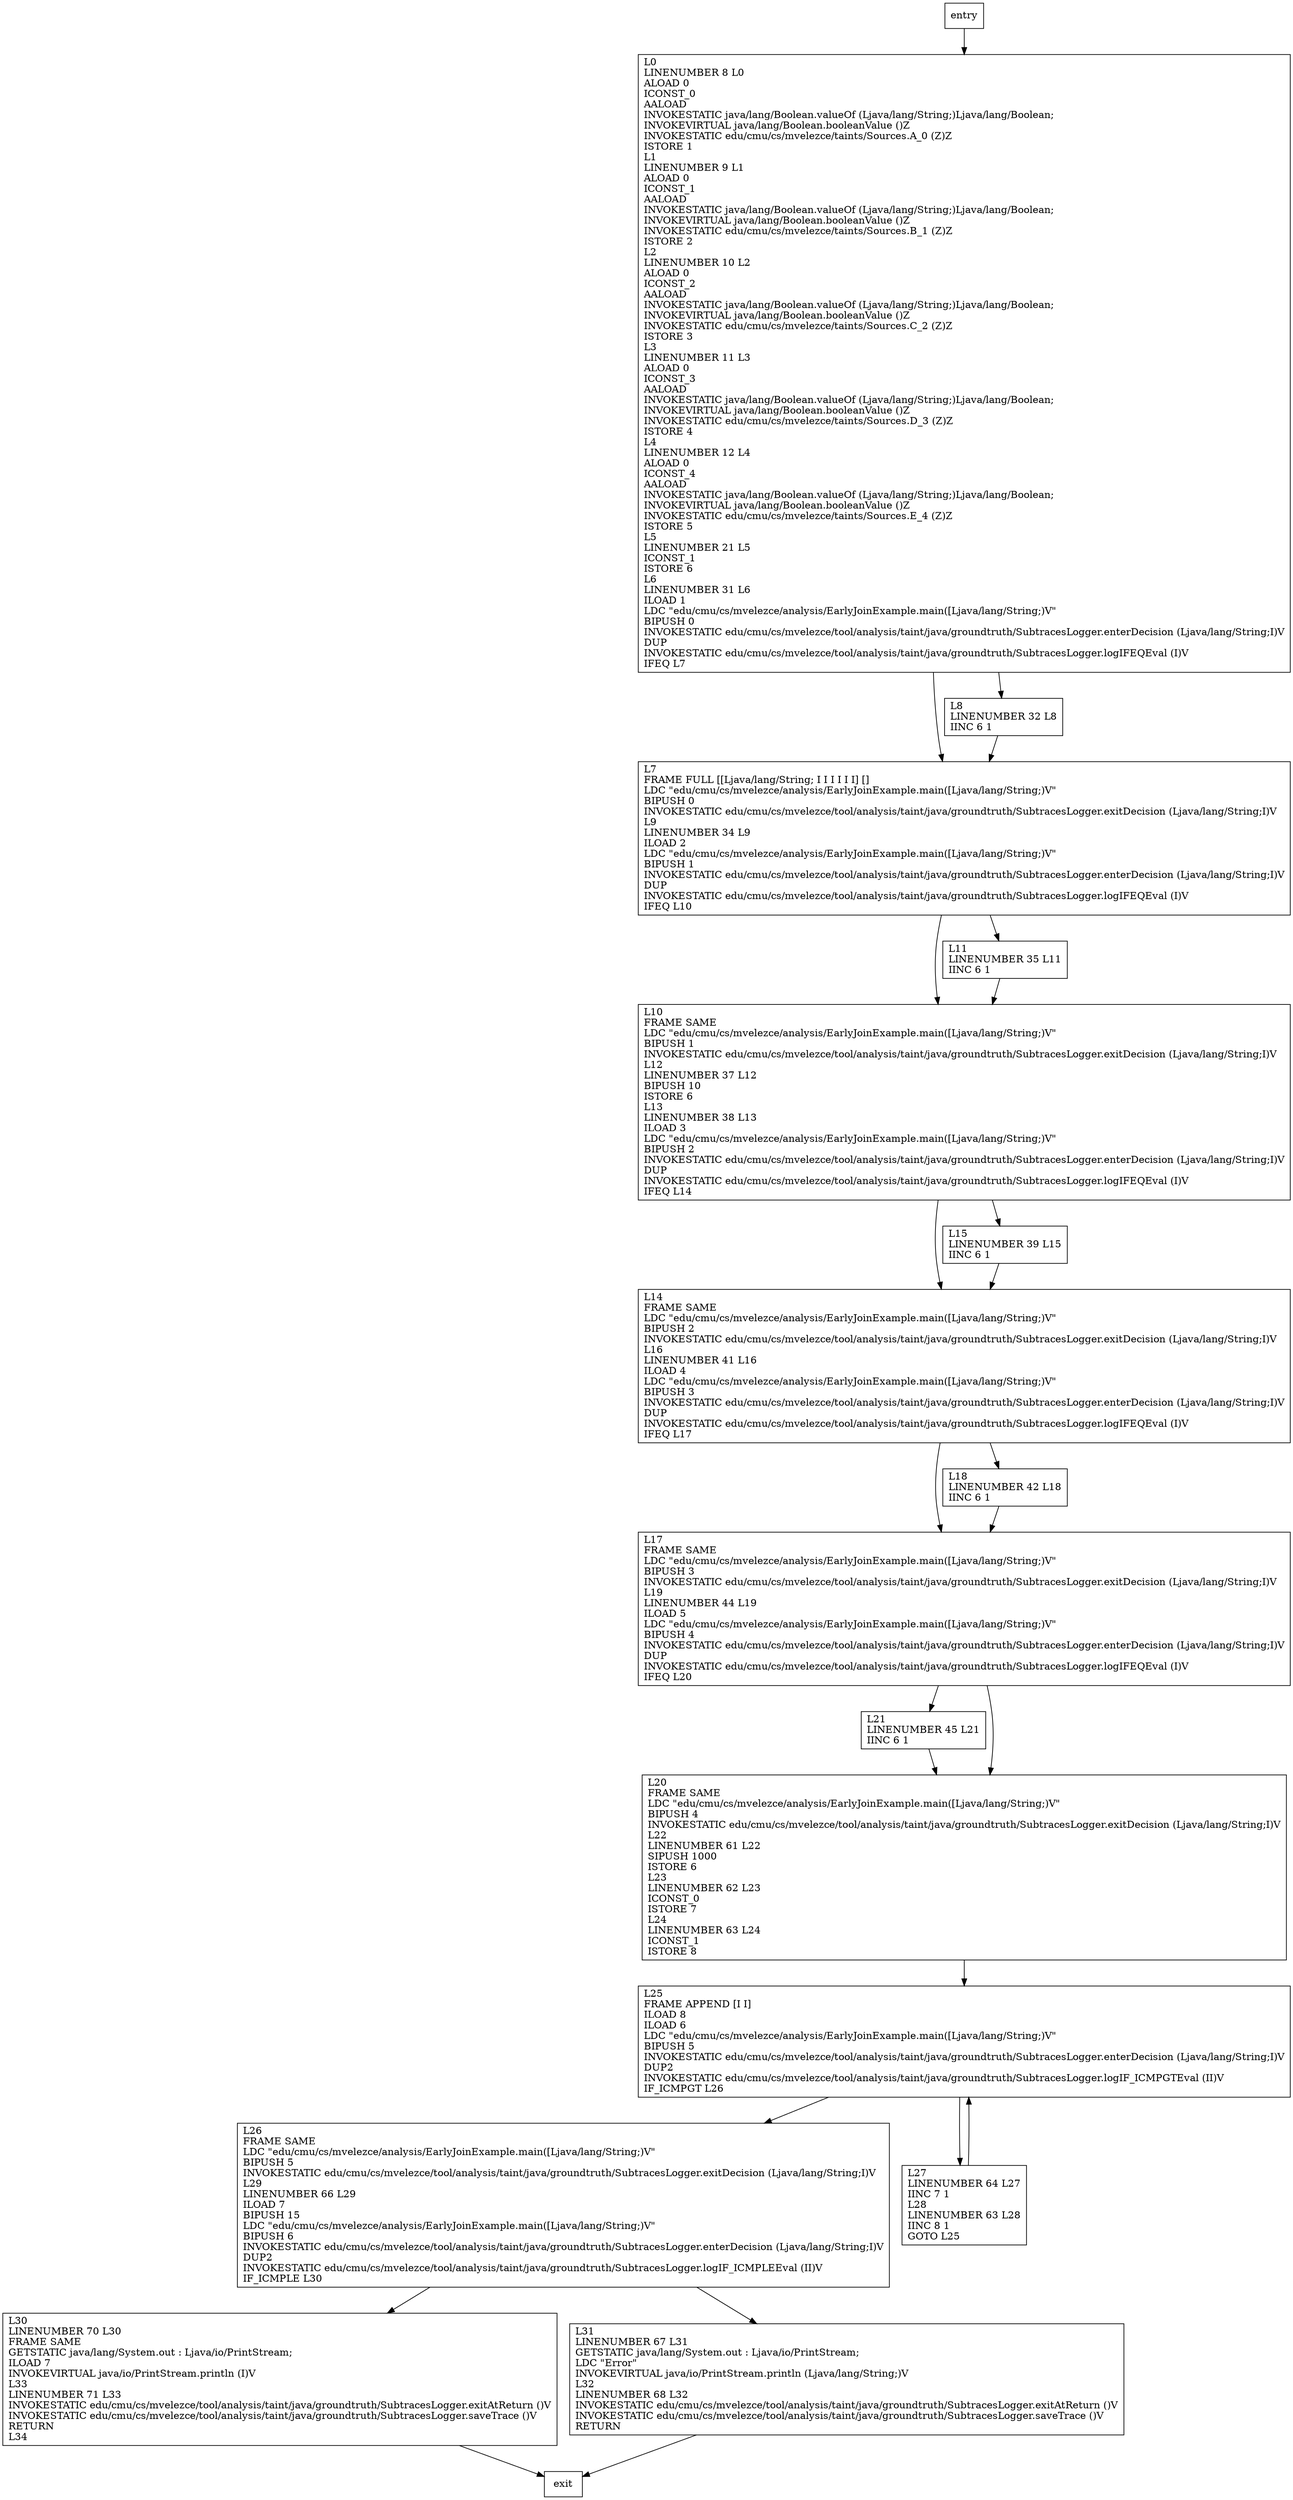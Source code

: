 digraph main {
node [shape=record];
495994423 [label="L30\lLINENUMBER 70 L30\lFRAME SAME\lGETSTATIC java/lang/System.out : Ljava/io/PrintStream;\lILOAD 7\lINVOKEVIRTUAL java/io/PrintStream.println (I)V\lL33\lLINENUMBER 71 L33\lINVOKESTATIC edu/cmu/cs/mvelezce/tool/analysis/taint/java/groundtruth/SubtracesLogger.exitAtReturn ()V\lINVOKESTATIC edu/cmu/cs/mvelezce/tool/analysis/taint/java/groundtruth/SubtracesLogger.saveTrace ()V\lRETURN\lL34\l"];
351285400 [label="L26\lFRAME SAME\lLDC \"edu/cmu/cs/mvelezce/analysis/EarlyJoinExample.main([Ljava/lang/String;)V\"\lBIPUSH 5\lINVOKESTATIC edu/cmu/cs/mvelezce/tool/analysis/taint/java/groundtruth/SubtracesLogger.exitDecision (Ljava/lang/String;I)V\lL29\lLINENUMBER 66 L29\lILOAD 7\lBIPUSH 15\lLDC \"edu/cmu/cs/mvelezce/analysis/EarlyJoinExample.main([Ljava/lang/String;)V\"\lBIPUSH 6\lINVOKESTATIC edu/cmu/cs/mvelezce/tool/analysis/taint/java/groundtruth/SubtracesLogger.enterDecision (Ljava/lang/String;I)V\lDUP2\lINVOKESTATIC edu/cmu/cs/mvelezce/tool/analysis/taint/java/groundtruth/SubtracesLogger.logIF_ICMPLEEval (II)V\lIF_ICMPLE L30\l"];
230975766 [label="L7\lFRAME FULL [[Ljava/lang/String; I I I I I I] []\lLDC \"edu/cmu/cs/mvelezce/analysis/EarlyJoinExample.main([Ljava/lang/String;)V\"\lBIPUSH 0\lINVOKESTATIC edu/cmu/cs/mvelezce/tool/analysis/taint/java/groundtruth/SubtracesLogger.exitDecision (Ljava/lang/String;I)V\lL9\lLINENUMBER 34 L9\lILOAD 2\lLDC \"edu/cmu/cs/mvelezce/analysis/EarlyJoinExample.main([Ljava/lang/String;)V\"\lBIPUSH 1\lINVOKESTATIC edu/cmu/cs/mvelezce/tool/analysis/taint/java/groundtruth/SubtracesLogger.enterDecision (Ljava/lang/String;I)V\lDUP\lINVOKESTATIC edu/cmu/cs/mvelezce/tool/analysis/taint/java/groundtruth/SubtracesLogger.logIFEQEval (I)V\lIFEQ L10\l"];
1333548034 [label="L17\lFRAME SAME\lLDC \"edu/cmu/cs/mvelezce/analysis/EarlyJoinExample.main([Ljava/lang/String;)V\"\lBIPUSH 3\lINVOKESTATIC edu/cmu/cs/mvelezce/tool/analysis/taint/java/groundtruth/SubtracesLogger.exitDecision (Ljava/lang/String;I)V\lL19\lLINENUMBER 44 L19\lILOAD 5\lLDC \"edu/cmu/cs/mvelezce/analysis/EarlyJoinExample.main([Ljava/lang/String;)V\"\lBIPUSH 4\lINVOKESTATIC edu/cmu/cs/mvelezce/tool/analysis/taint/java/groundtruth/SubtracesLogger.enterDecision (Ljava/lang/String;I)V\lDUP\lINVOKESTATIC edu/cmu/cs/mvelezce/tool/analysis/taint/java/groundtruth/SubtracesLogger.logIFEQEval (I)V\lIFEQ L20\l"];
680269477 [label="L8\lLINENUMBER 32 L8\lIINC 6 1\l"];
1025466899 [label="L14\lFRAME SAME\lLDC \"edu/cmu/cs/mvelezce/analysis/EarlyJoinExample.main([Ljava/lang/String;)V\"\lBIPUSH 2\lINVOKESTATIC edu/cmu/cs/mvelezce/tool/analysis/taint/java/groundtruth/SubtracesLogger.exitDecision (Ljava/lang/String;I)V\lL16\lLINENUMBER 41 L16\lILOAD 4\lLDC \"edu/cmu/cs/mvelezce/analysis/EarlyJoinExample.main([Ljava/lang/String;)V\"\lBIPUSH 3\lINVOKESTATIC edu/cmu/cs/mvelezce/tool/analysis/taint/java/groundtruth/SubtracesLogger.enterDecision (Ljava/lang/String;I)V\lDUP\lINVOKESTATIC edu/cmu/cs/mvelezce/tool/analysis/taint/java/groundtruth/SubtracesLogger.logIFEQEval (I)V\lIFEQ L17\l"];
1678916685 [label="L25\lFRAME APPEND [I I]\lILOAD 8\lILOAD 6\lLDC \"edu/cmu/cs/mvelezce/analysis/EarlyJoinExample.main([Ljava/lang/String;)V\"\lBIPUSH 5\lINVOKESTATIC edu/cmu/cs/mvelezce/tool/analysis/taint/java/groundtruth/SubtracesLogger.enterDecision (Ljava/lang/String;I)V\lDUP2\lINVOKESTATIC edu/cmu/cs/mvelezce/tool/analysis/taint/java/groundtruth/SubtracesLogger.logIF_ICMPGTEval (II)V\lIF_ICMPGT L26\l"];
1239661879 [label="L21\lLINENUMBER 45 L21\lIINC 6 1\l"];
331163051 [label="L15\lLINENUMBER 39 L15\lIINC 6 1\l"];
1531717977 [label="L10\lFRAME SAME\lLDC \"edu/cmu/cs/mvelezce/analysis/EarlyJoinExample.main([Ljava/lang/String;)V\"\lBIPUSH 1\lINVOKESTATIC edu/cmu/cs/mvelezce/tool/analysis/taint/java/groundtruth/SubtracesLogger.exitDecision (Ljava/lang/String;I)V\lL12\lLINENUMBER 37 L12\lBIPUSH 10\lISTORE 6\lL13\lLINENUMBER 38 L13\lILOAD 3\lLDC \"edu/cmu/cs/mvelezce/analysis/EarlyJoinExample.main([Ljava/lang/String;)V\"\lBIPUSH 2\lINVOKESTATIC edu/cmu/cs/mvelezce/tool/analysis/taint/java/groundtruth/SubtracesLogger.enterDecision (Ljava/lang/String;I)V\lDUP\lINVOKESTATIC edu/cmu/cs/mvelezce/tool/analysis/taint/java/groundtruth/SubtracesLogger.logIFEQEval (I)V\lIFEQ L14\l"];
1229869100 [label="L27\lLINENUMBER 64 L27\lIINC 7 1\lL28\lLINENUMBER 63 L28\lIINC 8 1\lGOTO L25\l"];
302144370 [label="L0\lLINENUMBER 8 L0\lALOAD 0\lICONST_0\lAALOAD\lINVOKESTATIC java/lang/Boolean.valueOf (Ljava/lang/String;)Ljava/lang/Boolean;\lINVOKEVIRTUAL java/lang/Boolean.booleanValue ()Z\lINVOKESTATIC edu/cmu/cs/mvelezce/taints/Sources.A_0 (Z)Z\lISTORE 1\lL1\lLINENUMBER 9 L1\lALOAD 0\lICONST_1\lAALOAD\lINVOKESTATIC java/lang/Boolean.valueOf (Ljava/lang/String;)Ljava/lang/Boolean;\lINVOKEVIRTUAL java/lang/Boolean.booleanValue ()Z\lINVOKESTATIC edu/cmu/cs/mvelezce/taints/Sources.B_1 (Z)Z\lISTORE 2\lL2\lLINENUMBER 10 L2\lALOAD 0\lICONST_2\lAALOAD\lINVOKESTATIC java/lang/Boolean.valueOf (Ljava/lang/String;)Ljava/lang/Boolean;\lINVOKEVIRTUAL java/lang/Boolean.booleanValue ()Z\lINVOKESTATIC edu/cmu/cs/mvelezce/taints/Sources.C_2 (Z)Z\lISTORE 3\lL3\lLINENUMBER 11 L3\lALOAD 0\lICONST_3\lAALOAD\lINVOKESTATIC java/lang/Boolean.valueOf (Ljava/lang/String;)Ljava/lang/Boolean;\lINVOKEVIRTUAL java/lang/Boolean.booleanValue ()Z\lINVOKESTATIC edu/cmu/cs/mvelezce/taints/Sources.D_3 (Z)Z\lISTORE 4\lL4\lLINENUMBER 12 L4\lALOAD 0\lICONST_4\lAALOAD\lINVOKESTATIC java/lang/Boolean.valueOf (Ljava/lang/String;)Ljava/lang/Boolean;\lINVOKEVIRTUAL java/lang/Boolean.booleanValue ()Z\lINVOKESTATIC edu/cmu/cs/mvelezce/taints/Sources.E_4 (Z)Z\lISTORE 5\lL5\lLINENUMBER 21 L5\lICONST_1\lISTORE 6\lL6\lLINENUMBER 31 L6\lILOAD 1\lLDC \"edu/cmu/cs/mvelezce/analysis/EarlyJoinExample.main([Ljava/lang/String;)V\"\lBIPUSH 0\lINVOKESTATIC edu/cmu/cs/mvelezce/tool/analysis/taint/java/groundtruth/SubtracesLogger.enterDecision (Ljava/lang/String;I)V\lDUP\lINVOKESTATIC edu/cmu/cs/mvelezce/tool/analysis/taint/java/groundtruth/SubtracesLogger.logIFEQEval (I)V\lIFEQ L7\l"];
1528111234 [label="L11\lLINENUMBER 35 L11\lIINC 6 1\l"];
1746264476 [label="L31\lLINENUMBER 67 L31\lGETSTATIC java/lang/System.out : Ljava/io/PrintStream;\lLDC \"Error\"\lINVOKEVIRTUAL java/io/PrintStream.println (Ljava/lang/String;)V\lL32\lLINENUMBER 68 L32\lINVOKESTATIC edu/cmu/cs/mvelezce/tool/analysis/taint/java/groundtruth/SubtracesLogger.exitAtReturn ()V\lINVOKESTATIC edu/cmu/cs/mvelezce/tool/analysis/taint/java/groundtruth/SubtracesLogger.saveTrace ()V\lRETURN\l"];
1967172181 [label="L18\lLINENUMBER 42 L18\lIINC 6 1\l"];
262822187 [label="L20\lFRAME SAME\lLDC \"edu/cmu/cs/mvelezce/analysis/EarlyJoinExample.main([Ljava/lang/String;)V\"\lBIPUSH 4\lINVOKESTATIC edu/cmu/cs/mvelezce/tool/analysis/taint/java/groundtruth/SubtracesLogger.exitDecision (Ljava/lang/String;I)V\lL22\lLINENUMBER 61 L22\lSIPUSH 1000\lISTORE 6\lL23\lLINENUMBER 62 L23\lICONST_0\lISTORE 7\lL24\lLINENUMBER 63 L24\lICONST_1\lISTORE 8\l"];
entry;
exit;
495994423 -> exit;
351285400 -> 495994423;
351285400 -> 1746264476;
230975766 -> 1531717977;
230975766 -> 1528111234;
1333548034 -> 1239661879;
1333548034 -> 262822187;
680269477 -> 230975766;
1025466899 -> 1333548034;
1025466899 -> 1967172181;
1678916685 -> 1229869100;
1678916685 -> 351285400;
entry -> 302144370;
1239661879 -> 262822187;
331163051 -> 1025466899;
1531717977 -> 1025466899;
1531717977 -> 331163051;
1229869100 -> 1678916685;
302144370 -> 230975766;
302144370 -> 680269477;
1528111234 -> 1531717977;
1746264476 -> exit;
1967172181 -> 1333548034;
262822187 -> 1678916685;
}
